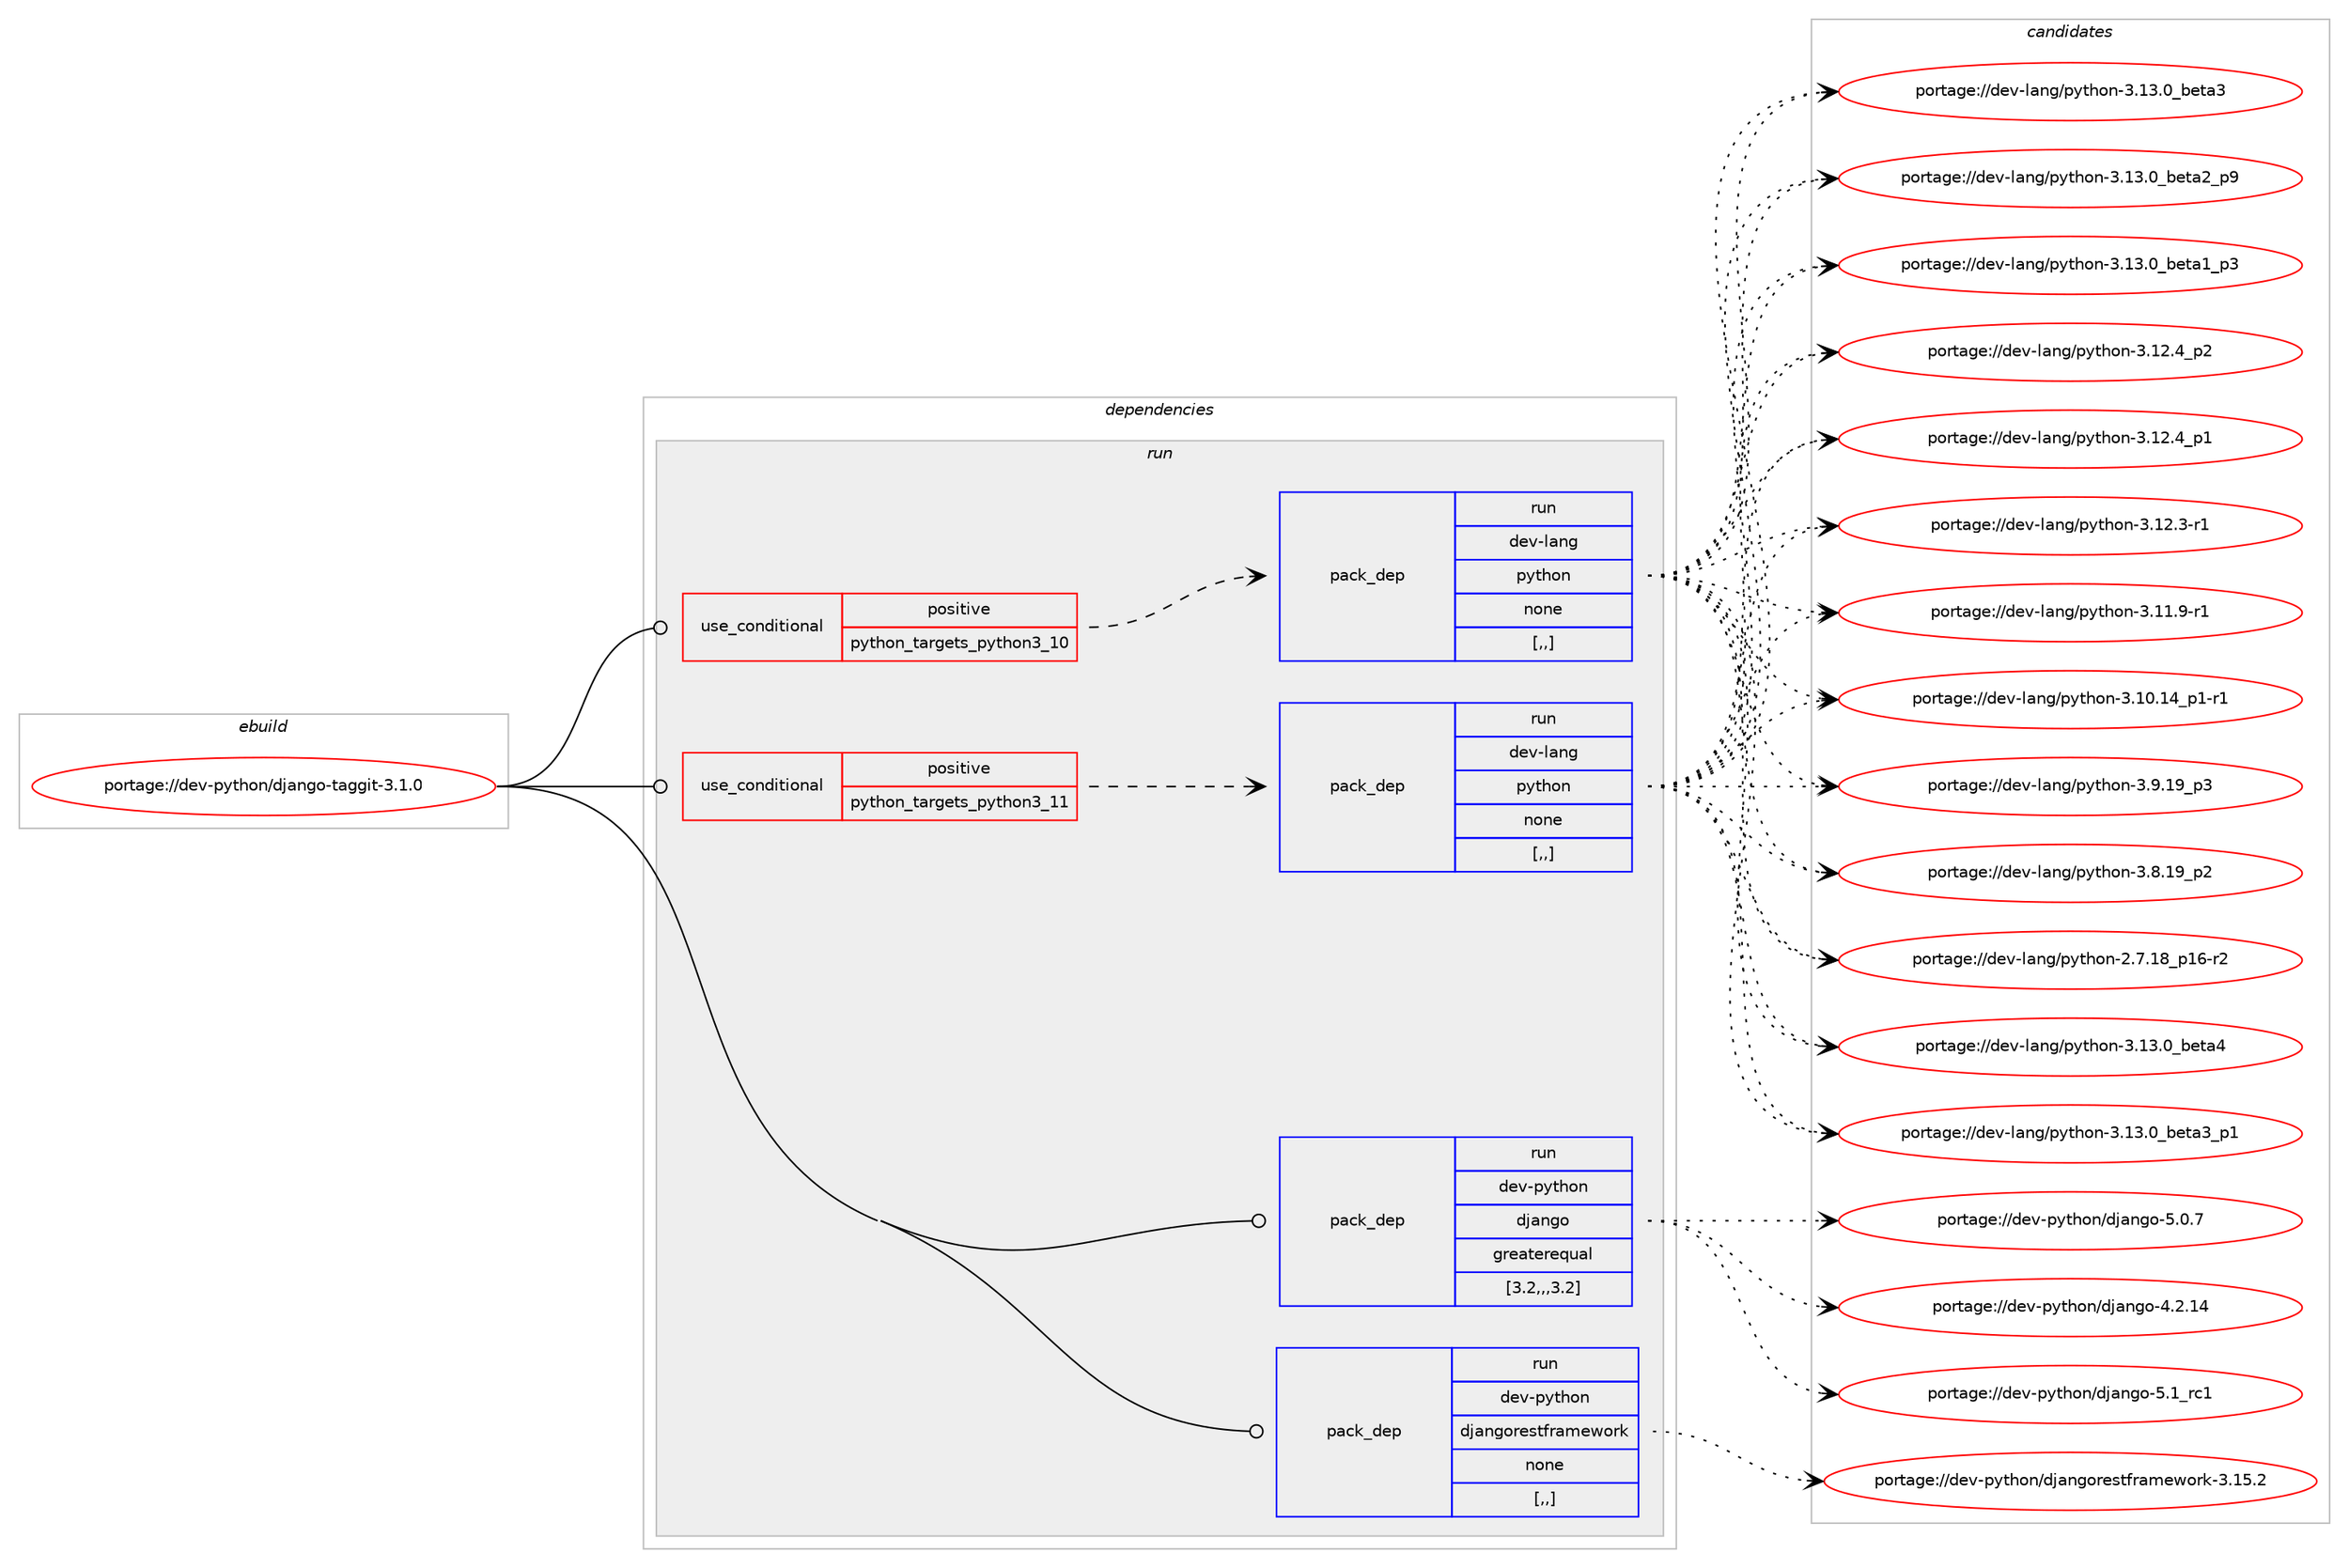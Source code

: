 digraph prolog {

# *************
# Graph options
# *************

newrank=true;
concentrate=true;
compound=true;
graph [rankdir=LR,fontname=Helvetica,fontsize=10,ranksep=1.5];#, ranksep=2.5, nodesep=0.2];
edge  [arrowhead=vee];
node  [fontname=Helvetica,fontsize=10];

# **********
# The ebuild
# **********

subgraph cluster_leftcol {
color=gray;
label=<<i>ebuild</i>>;
id [label="portage://dev-python/django-taggit-3.1.0", color=red, width=4, href="../dev-python/django-taggit-3.1.0.svg"];
}

# ****************
# The dependencies
# ****************

subgraph cluster_midcol {
color=gray;
label=<<i>dependencies</i>>;
subgraph cluster_compile {
fillcolor="#eeeeee";
style=filled;
label=<<i>compile</i>>;
}
subgraph cluster_compileandrun {
fillcolor="#eeeeee";
style=filled;
label=<<i>compile and run</i>>;
}
subgraph cluster_run {
fillcolor="#eeeeee";
style=filled;
label=<<i>run</i>>;
subgraph cond32495 {
dependency145717 [label=<<TABLE BORDER="0" CELLBORDER="1" CELLSPACING="0" CELLPADDING="4"><TR><TD ROWSPAN="3" CELLPADDING="10">use_conditional</TD></TR><TR><TD>positive</TD></TR><TR><TD>python_targets_python3_10</TD></TR></TABLE>>, shape=none, color=red];
subgraph pack111975 {
dependency145718 [label=<<TABLE BORDER="0" CELLBORDER="1" CELLSPACING="0" CELLPADDING="4" WIDTH="220"><TR><TD ROWSPAN="6" CELLPADDING="30">pack_dep</TD></TR><TR><TD WIDTH="110">run</TD></TR><TR><TD>dev-lang</TD></TR><TR><TD>python</TD></TR><TR><TD>none</TD></TR><TR><TD>[,,]</TD></TR></TABLE>>, shape=none, color=blue];
}
dependency145717:e -> dependency145718:w [weight=20,style="dashed",arrowhead="vee"];
}
id:e -> dependency145717:w [weight=20,style="solid",arrowhead="odot"];
subgraph cond32496 {
dependency145719 [label=<<TABLE BORDER="0" CELLBORDER="1" CELLSPACING="0" CELLPADDING="4"><TR><TD ROWSPAN="3" CELLPADDING="10">use_conditional</TD></TR><TR><TD>positive</TD></TR><TR><TD>python_targets_python3_11</TD></TR></TABLE>>, shape=none, color=red];
subgraph pack111976 {
dependency145720 [label=<<TABLE BORDER="0" CELLBORDER="1" CELLSPACING="0" CELLPADDING="4" WIDTH="220"><TR><TD ROWSPAN="6" CELLPADDING="30">pack_dep</TD></TR><TR><TD WIDTH="110">run</TD></TR><TR><TD>dev-lang</TD></TR><TR><TD>python</TD></TR><TR><TD>none</TD></TR><TR><TD>[,,]</TD></TR></TABLE>>, shape=none, color=blue];
}
dependency145719:e -> dependency145720:w [weight=20,style="dashed",arrowhead="vee"];
}
id:e -> dependency145719:w [weight=20,style="solid",arrowhead="odot"];
subgraph pack111977 {
dependency145721 [label=<<TABLE BORDER="0" CELLBORDER="1" CELLSPACING="0" CELLPADDING="4" WIDTH="220"><TR><TD ROWSPAN="6" CELLPADDING="30">pack_dep</TD></TR><TR><TD WIDTH="110">run</TD></TR><TR><TD>dev-python</TD></TR><TR><TD>django</TD></TR><TR><TD>greaterequal</TD></TR><TR><TD>[3.2,,,3.2]</TD></TR></TABLE>>, shape=none, color=blue];
}
id:e -> dependency145721:w [weight=20,style="solid",arrowhead="odot"];
subgraph pack111978 {
dependency145722 [label=<<TABLE BORDER="0" CELLBORDER="1" CELLSPACING="0" CELLPADDING="4" WIDTH="220"><TR><TD ROWSPAN="6" CELLPADDING="30">pack_dep</TD></TR><TR><TD WIDTH="110">run</TD></TR><TR><TD>dev-python</TD></TR><TR><TD>djangorestframework</TD></TR><TR><TD>none</TD></TR><TR><TD>[,,]</TD></TR></TABLE>>, shape=none, color=blue];
}
id:e -> dependency145722:w [weight=20,style="solid",arrowhead="odot"];
}
}

# **************
# The candidates
# **************

subgraph cluster_choices {
rank=same;
color=gray;
label=<<i>candidates</i>>;

subgraph choice111975 {
color=black;
nodesep=1;
choice1001011184510897110103471121211161041111104551464951464895981011169752 [label="portage://dev-lang/python-3.13.0_beta4", color=red, width=4,href="../dev-lang/python-3.13.0_beta4.svg"];
choice10010111845108971101034711212111610411111045514649514648959810111697519511249 [label="portage://dev-lang/python-3.13.0_beta3_p1", color=red, width=4,href="../dev-lang/python-3.13.0_beta3_p1.svg"];
choice1001011184510897110103471121211161041111104551464951464895981011169751 [label="portage://dev-lang/python-3.13.0_beta3", color=red, width=4,href="../dev-lang/python-3.13.0_beta3.svg"];
choice10010111845108971101034711212111610411111045514649514648959810111697509511257 [label="portage://dev-lang/python-3.13.0_beta2_p9", color=red, width=4,href="../dev-lang/python-3.13.0_beta2_p9.svg"];
choice10010111845108971101034711212111610411111045514649514648959810111697499511251 [label="portage://dev-lang/python-3.13.0_beta1_p3", color=red, width=4,href="../dev-lang/python-3.13.0_beta1_p3.svg"];
choice100101118451089711010347112121116104111110455146495046529511250 [label="portage://dev-lang/python-3.12.4_p2", color=red, width=4,href="../dev-lang/python-3.12.4_p2.svg"];
choice100101118451089711010347112121116104111110455146495046529511249 [label="portage://dev-lang/python-3.12.4_p1", color=red, width=4,href="../dev-lang/python-3.12.4_p1.svg"];
choice100101118451089711010347112121116104111110455146495046514511449 [label="portage://dev-lang/python-3.12.3-r1", color=red, width=4,href="../dev-lang/python-3.12.3-r1.svg"];
choice100101118451089711010347112121116104111110455146494946574511449 [label="portage://dev-lang/python-3.11.9-r1", color=red, width=4,href="../dev-lang/python-3.11.9-r1.svg"];
choice100101118451089711010347112121116104111110455146494846495295112494511449 [label="portage://dev-lang/python-3.10.14_p1-r1", color=red, width=4,href="../dev-lang/python-3.10.14_p1-r1.svg"];
choice100101118451089711010347112121116104111110455146574649579511251 [label="portage://dev-lang/python-3.9.19_p3", color=red, width=4,href="../dev-lang/python-3.9.19_p3.svg"];
choice100101118451089711010347112121116104111110455146564649579511250 [label="portage://dev-lang/python-3.8.19_p2", color=red, width=4,href="../dev-lang/python-3.8.19_p2.svg"];
choice100101118451089711010347112121116104111110455046554649569511249544511450 [label="portage://dev-lang/python-2.7.18_p16-r2", color=red, width=4,href="../dev-lang/python-2.7.18_p16-r2.svg"];
dependency145718:e -> choice1001011184510897110103471121211161041111104551464951464895981011169752:w [style=dotted,weight="100"];
dependency145718:e -> choice10010111845108971101034711212111610411111045514649514648959810111697519511249:w [style=dotted,weight="100"];
dependency145718:e -> choice1001011184510897110103471121211161041111104551464951464895981011169751:w [style=dotted,weight="100"];
dependency145718:e -> choice10010111845108971101034711212111610411111045514649514648959810111697509511257:w [style=dotted,weight="100"];
dependency145718:e -> choice10010111845108971101034711212111610411111045514649514648959810111697499511251:w [style=dotted,weight="100"];
dependency145718:e -> choice100101118451089711010347112121116104111110455146495046529511250:w [style=dotted,weight="100"];
dependency145718:e -> choice100101118451089711010347112121116104111110455146495046529511249:w [style=dotted,weight="100"];
dependency145718:e -> choice100101118451089711010347112121116104111110455146495046514511449:w [style=dotted,weight="100"];
dependency145718:e -> choice100101118451089711010347112121116104111110455146494946574511449:w [style=dotted,weight="100"];
dependency145718:e -> choice100101118451089711010347112121116104111110455146494846495295112494511449:w [style=dotted,weight="100"];
dependency145718:e -> choice100101118451089711010347112121116104111110455146574649579511251:w [style=dotted,weight="100"];
dependency145718:e -> choice100101118451089711010347112121116104111110455146564649579511250:w [style=dotted,weight="100"];
dependency145718:e -> choice100101118451089711010347112121116104111110455046554649569511249544511450:w [style=dotted,weight="100"];
}
subgraph choice111976 {
color=black;
nodesep=1;
choice1001011184510897110103471121211161041111104551464951464895981011169752 [label="portage://dev-lang/python-3.13.0_beta4", color=red, width=4,href="../dev-lang/python-3.13.0_beta4.svg"];
choice10010111845108971101034711212111610411111045514649514648959810111697519511249 [label="portage://dev-lang/python-3.13.0_beta3_p1", color=red, width=4,href="../dev-lang/python-3.13.0_beta3_p1.svg"];
choice1001011184510897110103471121211161041111104551464951464895981011169751 [label="portage://dev-lang/python-3.13.0_beta3", color=red, width=4,href="../dev-lang/python-3.13.0_beta3.svg"];
choice10010111845108971101034711212111610411111045514649514648959810111697509511257 [label="portage://dev-lang/python-3.13.0_beta2_p9", color=red, width=4,href="../dev-lang/python-3.13.0_beta2_p9.svg"];
choice10010111845108971101034711212111610411111045514649514648959810111697499511251 [label="portage://dev-lang/python-3.13.0_beta1_p3", color=red, width=4,href="../dev-lang/python-3.13.0_beta1_p3.svg"];
choice100101118451089711010347112121116104111110455146495046529511250 [label="portage://dev-lang/python-3.12.4_p2", color=red, width=4,href="../dev-lang/python-3.12.4_p2.svg"];
choice100101118451089711010347112121116104111110455146495046529511249 [label="portage://dev-lang/python-3.12.4_p1", color=red, width=4,href="../dev-lang/python-3.12.4_p1.svg"];
choice100101118451089711010347112121116104111110455146495046514511449 [label="portage://dev-lang/python-3.12.3-r1", color=red, width=4,href="../dev-lang/python-3.12.3-r1.svg"];
choice100101118451089711010347112121116104111110455146494946574511449 [label="portage://dev-lang/python-3.11.9-r1", color=red, width=4,href="../dev-lang/python-3.11.9-r1.svg"];
choice100101118451089711010347112121116104111110455146494846495295112494511449 [label="portage://dev-lang/python-3.10.14_p1-r1", color=red, width=4,href="../dev-lang/python-3.10.14_p1-r1.svg"];
choice100101118451089711010347112121116104111110455146574649579511251 [label="portage://dev-lang/python-3.9.19_p3", color=red, width=4,href="../dev-lang/python-3.9.19_p3.svg"];
choice100101118451089711010347112121116104111110455146564649579511250 [label="portage://dev-lang/python-3.8.19_p2", color=red, width=4,href="../dev-lang/python-3.8.19_p2.svg"];
choice100101118451089711010347112121116104111110455046554649569511249544511450 [label="portage://dev-lang/python-2.7.18_p16-r2", color=red, width=4,href="../dev-lang/python-2.7.18_p16-r2.svg"];
dependency145720:e -> choice1001011184510897110103471121211161041111104551464951464895981011169752:w [style=dotted,weight="100"];
dependency145720:e -> choice10010111845108971101034711212111610411111045514649514648959810111697519511249:w [style=dotted,weight="100"];
dependency145720:e -> choice1001011184510897110103471121211161041111104551464951464895981011169751:w [style=dotted,weight="100"];
dependency145720:e -> choice10010111845108971101034711212111610411111045514649514648959810111697509511257:w [style=dotted,weight="100"];
dependency145720:e -> choice10010111845108971101034711212111610411111045514649514648959810111697499511251:w [style=dotted,weight="100"];
dependency145720:e -> choice100101118451089711010347112121116104111110455146495046529511250:w [style=dotted,weight="100"];
dependency145720:e -> choice100101118451089711010347112121116104111110455146495046529511249:w [style=dotted,weight="100"];
dependency145720:e -> choice100101118451089711010347112121116104111110455146495046514511449:w [style=dotted,weight="100"];
dependency145720:e -> choice100101118451089711010347112121116104111110455146494946574511449:w [style=dotted,weight="100"];
dependency145720:e -> choice100101118451089711010347112121116104111110455146494846495295112494511449:w [style=dotted,weight="100"];
dependency145720:e -> choice100101118451089711010347112121116104111110455146574649579511251:w [style=dotted,weight="100"];
dependency145720:e -> choice100101118451089711010347112121116104111110455146564649579511250:w [style=dotted,weight="100"];
dependency145720:e -> choice100101118451089711010347112121116104111110455046554649569511249544511450:w [style=dotted,weight="100"];
}
subgraph choice111977 {
color=black;
nodesep=1;
choice10010111845112121116104111110471001069711010311145534649951149949 [label="portage://dev-python/django-5.1_rc1", color=red, width=4,href="../dev-python/django-5.1_rc1.svg"];
choice100101118451121211161041111104710010697110103111455346484655 [label="portage://dev-python/django-5.0.7", color=red, width=4,href="../dev-python/django-5.0.7.svg"];
choice10010111845112121116104111110471001069711010311145524650464952 [label="portage://dev-python/django-4.2.14", color=red, width=4,href="../dev-python/django-4.2.14.svg"];
dependency145721:e -> choice10010111845112121116104111110471001069711010311145534649951149949:w [style=dotted,weight="100"];
dependency145721:e -> choice100101118451121211161041111104710010697110103111455346484655:w [style=dotted,weight="100"];
dependency145721:e -> choice10010111845112121116104111110471001069711010311145524650464952:w [style=dotted,weight="100"];
}
subgraph choice111978 {
color=black;
nodesep=1;
choice1001011184511212111610411111047100106971101031111141011151161021149710910111911111410745514649534650 [label="portage://dev-python/djangorestframework-3.15.2", color=red, width=4,href="../dev-python/djangorestframework-3.15.2.svg"];
dependency145722:e -> choice1001011184511212111610411111047100106971101031111141011151161021149710910111911111410745514649534650:w [style=dotted,weight="100"];
}
}

}
